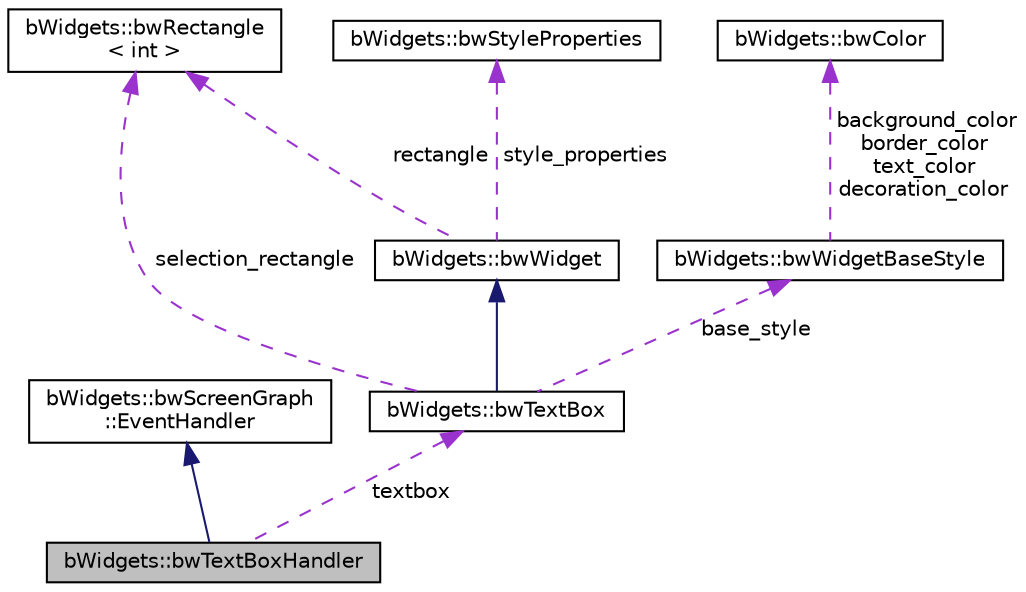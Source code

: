 digraph "bWidgets::bwTextBoxHandler"
{
 // LATEX_PDF_SIZE
  edge [fontname="Helvetica",fontsize="10",labelfontname="Helvetica",labelfontsize="10"];
  node [fontname="Helvetica",fontsize="10",shape=record];
  Node1 [label="bWidgets::bwTextBoxHandler",height=0.2,width=0.4,color="black", fillcolor="grey75", style="filled", fontcolor="black",tooltip=" "];
  Node2 -> Node1 [dir="back",color="midnightblue",fontsize="10",style="solid",fontname="Helvetica"];
  Node2 [label="bWidgets::bwScreenGraph\l::EventHandler",height=0.2,width=0.4,color="black", fillcolor="white", style="filled",URL="$classbWidgets_1_1bwScreenGraph_1_1EventHandler.html",tooltip="API for registering and calling event-listeners."];
  Node3 -> Node1 [dir="back",color="darkorchid3",fontsize="10",style="dashed",label=" textbox" ,fontname="Helvetica"];
  Node3 [label="bWidgets::bwTextBox",height=0.2,width=0.4,color="black", fillcolor="white", style="filled",URL="$classbWidgets_1_1bwTextBox.html",tooltip=" "];
  Node4 -> Node3 [dir="back",color="midnightblue",fontsize="10",style="solid",fontname="Helvetica"];
  Node4 [label="bWidgets::bwWidget",height=0.2,width=0.4,color="black", fillcolor="white", style="filled",URL="$classbWidgets_1_1bwWidget.html",tooltip="Abstract base class that all widgets derive from."];
  Node5 -> Node4 [dir="back",color="darkorchid3",fontsize="10",style="dashed",label=" rectangle" ,fontname="Helvetica"];
  Node5 [label="bWidgets::bwRectangle\l\< int \>",height=0.2,width=0.4,color="black", fillcolor="white", style="filled",URL="$classbWidgets_1_1bwRectangle.html",tooltip=" "];
  Node6 -> Node4 [dir="back",color="darkorchid3",fontsize="10",style="dashed",label=" style_properties" ,fontname="Helvetica"];
  Node6 [label="bWidgets::bwStyleProperties",height=0.2,width=0.4,color="black", fillcolor="white", style="filled",URL="$classbWidgets_1_1bwStyleProperties.html",tooltip="Manage a list of properties (bwStyleProperty instances)."];
  Node5 -> Node3 [dir="back",color="darkorchid3",fontsize="10",style="dashed",label=" selection_rectangle" ,fontname="Helvetica"];
  Node7 -> Node3 [dir="back",color="darkorchid3",fontsize="10",style="dashed",label=" base_style" ,fontname="Helvetica"];
  Node7 [label="bWidgets::bwWidgetBaseStyle",height=0.2,width=0.4,color="black", fillcolor="white", style="filled",URL="$classbWidgets_1_1bwWidgetBaseStyle.html",tooltip="Properties for typical widgets with roundbox corners."];
  Node8 -> Node7 [dir="back",color="darkorchid3",fontsize="10",style="dashed",label=" background_color\nborder_color\ntext_color\ndecoration_color" ,fontname="Helvetica"];
  Node8 [label="bWidgets::bwColor",height=0.2,width=0.4,color="black", fillcolor="white", style="filled",URL="$classbWidgets_1_1bwColor.html",tooltip=" "];
}

